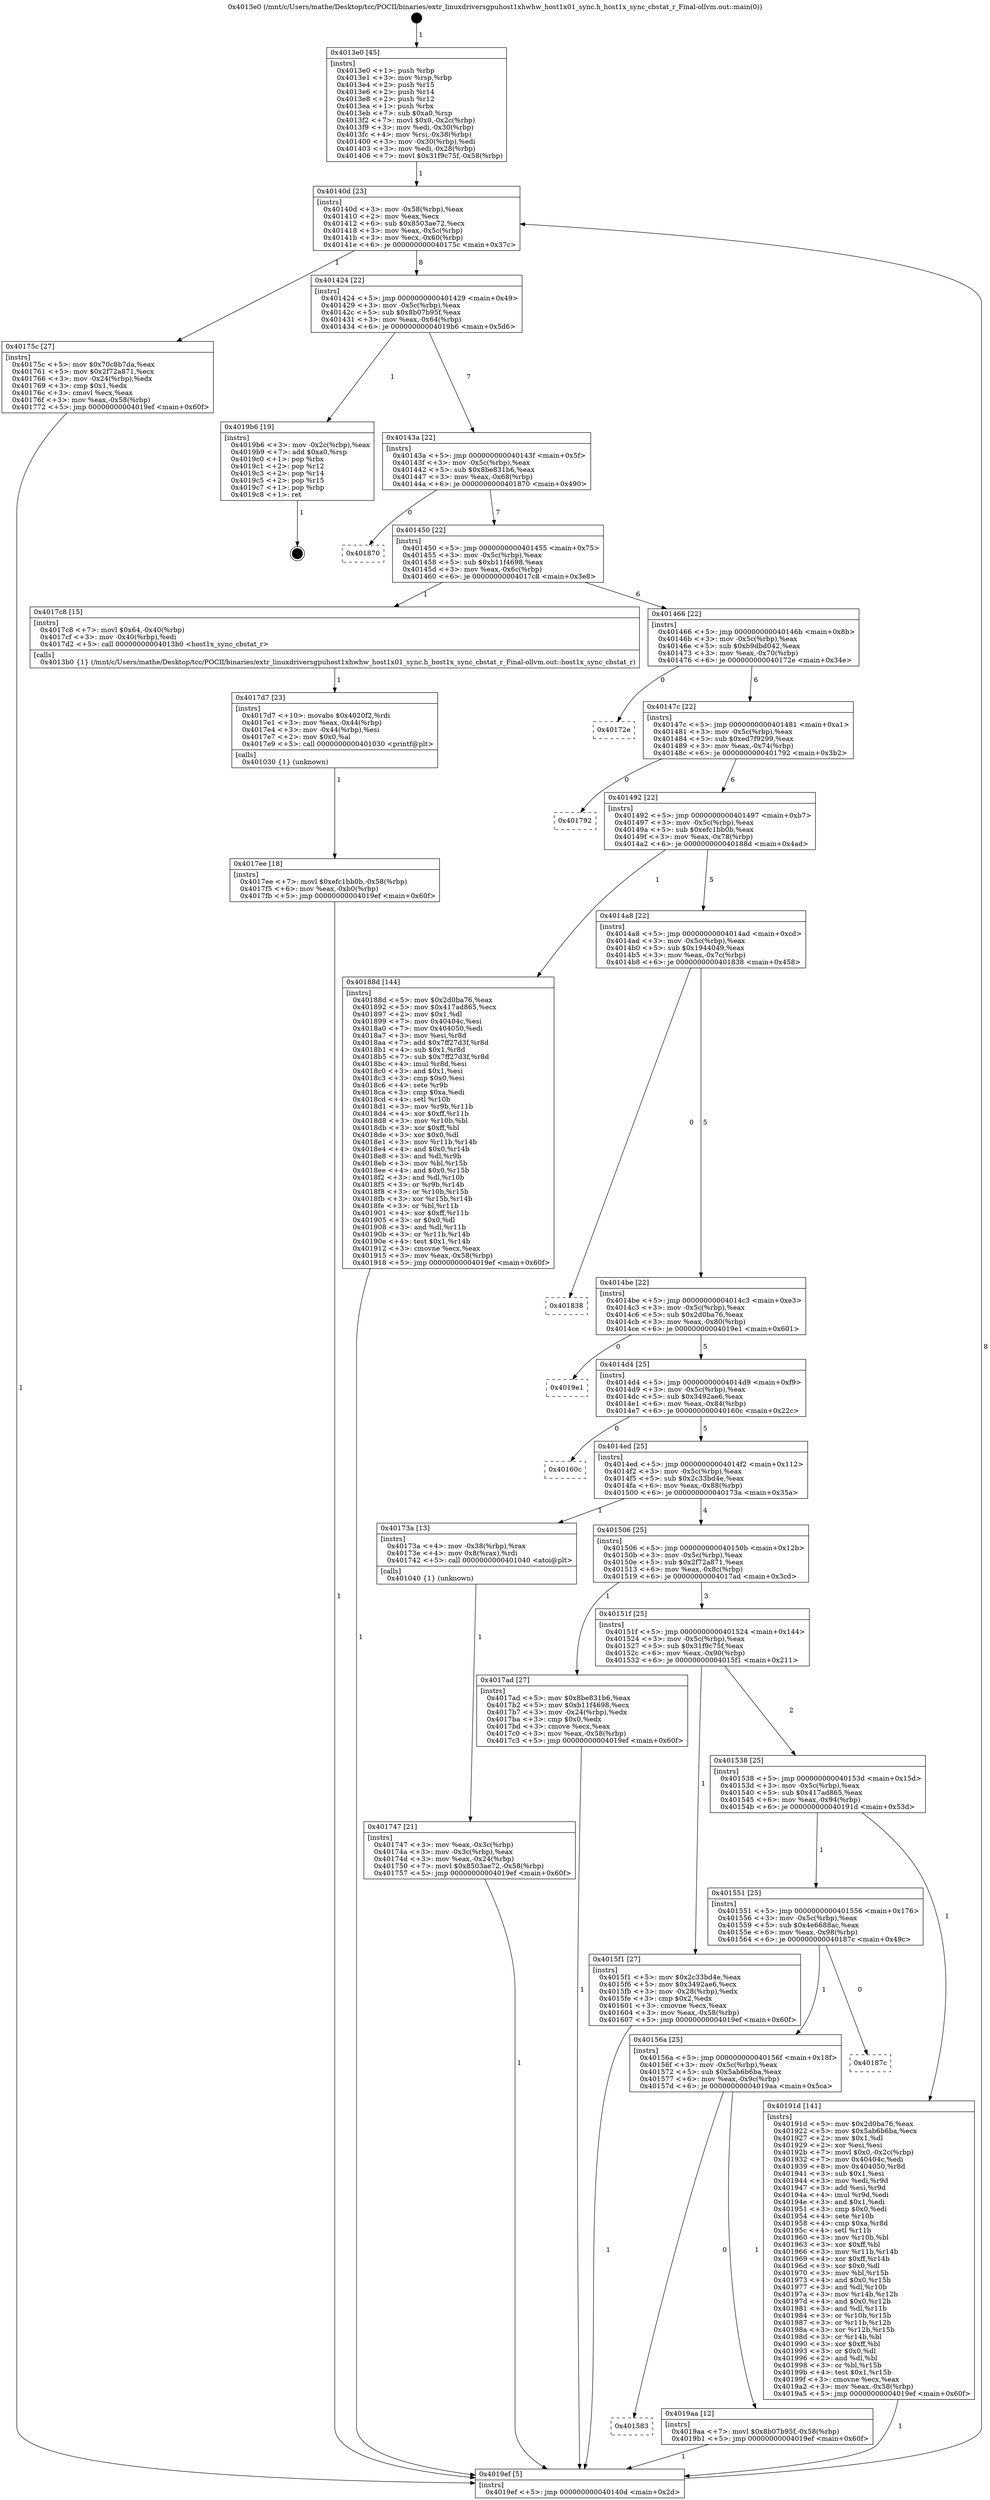 digraph "0x4013e0" {
  label = "0x4013e0 (/mnt/c/Users/mathe/Desktop/tcc/POCII/binaries/extr_linuxdriversgpuhost1xhwhw_host1x01_sync.h_host1x_sync_cbstat_r_Final-ollvm.out::main(0))"
  labelloc = "t"
  node[shape=record]

  Entry [label="",width=0.3,height=0.3,shape=circle,fillcolor=black,style=filled]
  "0x40140d" [label="{
     0x40140d [23]\l
     | [instrs]\l
     &nbsp;&nbsp;0x40140d \<+3\>: mov -0x58(%rbp),%eax\l
     &nbsp;&nbsp;0x401410 \<+2\>: mov %eax,%ecx\l
     &nbsp;&nbsp;0x401412 \<+6\>: sub $0x8503ae72,%ecx\l
     &nbsp;&nbsp;0x401418 \<+3\>: mov %eax,-0x5c(%rbp)\l
     &nbsp;&nbsp;0x40141b \<+3\>: mov %ecx,-0x60(%rbp)\l
     &nbsp;&nbsp;0x40141e \<+6\>: je 000000000040175c \<main+0x37c\>\l
  }"]
  "0x40175c" [label="{
     0x40175c [27]\l
     | [instrs]\l
     &nbsp;&nbsp;0x40175c \<+5\>: mov $0x70c8b7da,%eax\l
     &nbsp;&nbsp;0x401761 \<+5\>: mov $0x2f72a871,%ecx\l
     &nbsp;&nbsp;0x401766 \<+3\>: mov -0x24(%rbp),%edx\l
     &nbsp;&nbsp;0x401769 \<+3\>: cmp $0x1,%edx\l
     &nbsp;&nbsp;0x40176c \<+3\>: cmovl %ecx,%eax\l
     &nbsp;&nbsp;0x40176f \<+3\>: mov %eax,-0x58(%rbp)\l
     &nbsp;&nbsp;0x401772 \<+5\>: jmp 00000000004019ef \<main+0x60f\>\l
  }"]
  "0x401424" [label="{
     0x401424 [22]\l
     | [instrs]\l
     &nbsp;&nbsp;0x401424 \<+5\>: jmp 0000000000401429 \<main+0x49\>\l
     &nbsp;&nbsp;0x401429 \<+3\>: mov -0x5c(%rbp),%eax\l
     &nbsp;&nbsp;0x40142c \<+5\>: sub $0x8b07b95f,%eax\l
     &nbsp;&nbsp;0x401431 \<+3\>: mov %eax,-0x64(%rbp)\l
     &nbsp;&nbsp;0x401434 \<+6\>: je 00000000004019b6 \<main+0x5d6\>\l
  }"]
  Exit [label="",width=0.3,height=0.3,shape=circle,fillcolor=black,style=filled,peripheries=2]
  "0x4019b6" [label="{
     0x4019b6 [19]\l
     | [instrs]\l
     &nbsp;&nbsp;0x4019b6 \<+3\>: mov -0x2c(%rbp),%eax\l
     &nbsp;&nbsp;0x4019b9 \<+7\>: add $0xa0,%rsp\l
     &nbsp;&nbsp;0x4019c0 \<+1\>: pop %rbx\l
     &nbsp;&nbsp;0x4019c1 \<+2\>: pop %r12\l
     &nbsp;&nbsp;0x4019c3 \<+2\>: pop %r14\l
     &nbsp;&nbsp;0x4019c5 \<+2\>: pop %r15\l
     &nbsp;&nbsp;0x4019c7 \<+1\>: pop %rbp\l
     &nbsp;&nbsp;0x4019c8 \<+1\>: ret\l
  }"]
  "0x40143a" [label="{
     0x40143a [22]\l
     | [instrs]\l
     &nbsp;&nbsp;0x40143a \<+5\>: jmp 000000000040143f \<main+0x5f\>\l
     &nbsp;&nbsp;0x40143f \<+3\>: mov -0x5c(%rbp),%eax\l
     &nbsp;&nbsp;0x401442 \<+5\>: sub $0x8be831b6,%eax\l
     &nbsp;&nbsp;0x401447 \<+3\>: mov %eax,-0x68(%rbp)\l
     &nbsp;&nbsp;0x40144a \<+6\>: je 0000000000401870 \<main+0x490\>\l
  }"]
  "0x401583" [label="{
     0x401583\l
  }", style=dashed]
  "0x401870" [label="{
     0x401870\l
  }", style=dashed]
  "0x401450" [label="{
     0x401450 [22]\l
     | [instrs]\l
     &nbsp;&nbsp;0x401450 \<+5\>: jmp 0000000000401455 \<main+0x75\>\l
     &nbsp;&nbsp;0x401455 \<+3\>: mov -0x5c(%rbp),%eax\l
     &nbsp;&nbsp;0x401458 \<+5\>: sub $0xb11f4698,%eax\l
     &nbsp;&nbsp;0x40145d \<+3\>: mov %eax,-0x6c(%rbp)\l
     &nbsp;&nbsp;0x401460 \<+6\>: je 00000000004017c8 \<main+0x3e8\>\l
  }"]
  "0x4019aa" [label="{
     0x4019aa [12]\l
     | [instrs]\l
     &nbsp;&nbsp;0x4019aa \<+7\>: movl $0x8b07b95f,-0x58(%rbp)\l
     &nbsp;&nbsp;0x4019b1 \<+5\>: jmp 00000000004019ef \<main+0x60f\>\l
  }"]
  "0x4017c8" [label="{
     0x4017c8 [15]\l
     | [instrs]\l
     &nbsp;&nbsp;0x4017c8 \<+7\>: movl $0x64,-0x40(%rbp)\l
     &nbsp;&nbsp;0x4017cf \<+3\>: mov -0x40(%rbp),%edi\l
     &nbsp;&nbsp;0x4017d2 \<+5\>: call 00000000004013b0 \<host1x_sync_cbstat_r\>\l
     | [calls]\l
     &nbsp;&nbsp;0x4013b0 \{1\} (/mnt/c/Users/mathe/Desktop/tcc/POCII/binaries/extr_linuxdriversgpuhost1xhwhw_host1x01_sync.h_host1x_sync_cbstat_r_Final-ollvm.out::host1x_sync_cbstat_r)\l
  }"]
  "0x401466" [label="{
     0x401466 [22]\l
     | [instrs]\l
     &nbsp;&nbsp;0x401466 \<+5\>: jmp 000000000040146b \<main+0x8b\>\l
     &nbsp;&nbsp;0x40146b \<+3\>: mov -0x5c(%rbp),%eax\l
     &nbsp;&nbsp;0x40146e \<+5\>: sub $0xb9dbd042,%eax\l
     &nbsp;&nbsp;0x401473 \<+3\>: mov %eax,-0x70(%rbp)\l
     &nbsp;&nbsp;0x401476 \<+6\>: je 000000000040172e \<main+0x34e\>\l
  }"]
  "0x40156a" [label="{
     0x40156a [25]\l
     | [instrs]\l
     &nbsp;&nbsp;0x40156a \<+5\>: jmp 000000000040156f \<main+0x18f\>\l
     &nbsp;&nbsp;0x40156f \<+3\>: mov -0x5c(%rbp),%eax\l
     &nbsp;&nbsp;0x401572 \<+5\>: sub $0x5ab6b6ba,%eax\l
     &nbsp;&nbsp;0x401577 \<+6\>: mov %eax,-0x9c(%rbp)\l
     &nbsp;&nbsp;0x40157d \<+6\>: je 00000000004019aa \<main+0x5ca\>\l
  }"]
  "0x40172e" [label="{
     0x40172e\l
  }", style=dashed]
  "0x40147c" [label="{
     0x40147c [22]\l
     | [instrs]\l
     &nbsp;&nbsp;0x40147c \<+5\>: jmp 0000000000401481 \<main+0xa1\>\l
     &nbsp;&nbsp;0x401481 \<+3\>: mov -0x5c(%rbp),%eax\l
     &nbsp;&nbsp;0x401484 \<+5\>: sub $0xed7f9299,%eax\l
     &nbsp;&nbsp;0x401489 \<+3\>: mov %eax,-0x74(%rbp)\l
     &nbsp;&nbsp;0x40148c \<+6\>: je 0000000000401792 \<main+0x3b2\>\l
  }"]
  "0x40187c" [label="{
     0x40187c\l
  }", style=dashed]
  "0x401792" [label="{
     0x401792\l
  }", style=dashed]
  "0x401492" [label="{
     0x401492 [22]\l
     | [instrs]\l
     &nbsp;&nbsp;0x401492 \<+5\>: jmp 0000000000401497 \<main+0xb7\>\l
     &nbsp;&nbsp;0x401497 \<+3\>: mov -0x5c(%rbp),%eax\l
     &nbsp;&nbsp;0x40149a \<+5\>: sub $0xefc1bb0b,%eax\l
     &nbsp;&nbsp;0x40149f \<+3\>: mov %eax,-0x78(%rbp)\l
     &nbsp;&nbsp;0x4014a2 \<+6\>: je 000000000040188d \<main+0x4ad\>\l
  }"]
  "0x401551" [label="{
     0x401551 [25]\l
     | [instrs]\l
     &nbsp;&nbsp;0x401551 \<+5\>: jmp 0000000000401556 \<main+0x176\>\l
     &nbsp;&nbsp;0x401556 \<+3\>: mov -0x5c(%rbp),%eax\l
     &nbsp;&nbsp;0x401559 \<+5\>: sub $0x4e6688ac,%eax\l
     &nbsp;&nbsp;0x40155e \<+6\>: mov %eax,-0x98(%rbp)\l
     &nbsp;&nbsp;0x401564 \<+6\>: je 000000000040187c \<main+0x49c\>\l
  }"]
  "0x40188d" [label="{
     0x40188d [144]\l
     | [instrs]\l
     &nbsp;&nbsp;0x40188d \<+5\>: mov $0x2d0ba76,%eax\l
     &nbsp;&nbsp;0x401892 \<+5\>: mov $0x417ad865,%ecx\l
     &nbsp;&nbsp;0x401897 \<+2\>: mov $0x1,%dl\l
     &nbsp;&nbsp;0x401899 \<+7\>: mov 0x40404c,%esi\l
     &nbsp;&nbsp;0x4018a0 \<+7\>: mov 0x404050,%edi\l
     &nbsp;&nbsp;0x4018a7 \<+3\>: mov %esi,%r8d\l
     &nbsp;&nbsp;0x4018aa \<+7\>: add $0x7ff27d3f,%r8d\l
     &nbsp;&nbsp;0x4018b1 \<+4\>: sub $0x1,%r8d\l
     &nbsp;&nbsp;0x4018b5 \<+7\>: sub $0x7ff27d3f,%r8d\l
     &nbsp;&nbsp;0x4018bc \<+4\>: imul %r8d,%esi\l
     &nbsp;&nbsp;0x4018c0 \<+3\>: and $0x1,%esi\l
     &nbsp;&nbsp;0x4018c3 \<+3\>: cmp $0x0,%esi\l
     &nbsp;&nbsp;0x4018c6 \<+4\>: sete %r9b\l
     &nbsp;&nbsp;0x4018ca \<+3\>: cmp $0xa,%edi\l
     &nbsp;&nbsp;0x4018cd \<+4\>: setl %r10b\l
     &nbsp;&nbsp;0x4018d1 \<+3\>: mov %r9b,%r11b\l
     &nbsp;&nbsp;0x4018d4 \<+4\>: xor $0xff,%r11b\l
     &nbsp;&nbsp;0x4018d8 \<+3\>: mov %r10b,%bl\l
     &nbsp;&nbsp;0x4018db \<+3\>: xor $0xff,%bl\l
     &nbsp;&nbsp;0x4018de \<+3\>: xor $0x0,%dl\l
     &nbsp;&nbsp;0x4018e1 \<+3\>: mov %r11b,%r14b\l
     &nbsp;&nbsp;0x4018e4 \<+4\>: and $0x0,%r14b\l
     &nbsp;&nbsp;0x4018e8 \<+3\>: and %dl,%r9b\l
     &nbsp;&nbsp;0x4018eb \<+3\>: mov %bl,%r15b\l
     &nbsp;&nbsp;0x4018ee \<+4\>: and $0x0,%r15b\l
     &nbsp;&nbsp;0x4018f2 \<+3\>: and %dl,%r10b\l
     &nbsp;&nbsp;0x4018f5 \<+3\>: or %r9b,%r14b\l
     &nbsp;&nbsp;0x4018f8 \<+3\>: or %r10b,%r15b\l
     &nbsp;&nbsp;0x4018fb \<+3\>: xor %r15b,%r14b\l
     &nbsp;&nbsp;0x4018fe \<+3\>: or %bl,%r11b\l
     &nbsp;&nbsp;0x401901 \<+4\>: xor $0xff,%r11b\l
     &nbsp;&nbsp;0x401905 \<+3\>: or $0x0,%dl\l
     &nbsp;&nbsp;0x401908 \<+3\>: and %dl,%r11b\l
     &nbsp;&nbsp;0x40190b \<+3\>: or %r11b,%r14b\l
     &nbsp;&nbsp;0x40190e \<+4\>: test $0x1,%r14b\l
     &nbsp;&nbsp;0x401912 \<+3\>: cmovne %ecx,%eax\l
     &nbsp;&nbsp;0x401915 \<+3\>: mov %eax,-0x58(%rbp)\l
     &nbsp;&nbsp;0x401918 \<+5\>: jmp 00000000004019ef \<main+0x60f\>\l
  }"]
  "0x4014a8" [label="{
     0x4014a8 [22]\l
     | [instrs]\l
     &nbsp;&nbsp;0x4014a8 \<+5\>: jmp 00000000004014ad \<main+0xcd\>\l
     &nbsp;&nbsp;0x4014ad \<+3\>: mov -0x5c(%rbp),%eax\l
     &nbsp;&nbsp;0x4014b0 \<+5\>: sub $0x1944049,%eax\l
     &nbsp;&nbsp;0x4014b5 \<+3\>: mov %eax,-0x7c(%rbp)\l
     &nbsp;&nbsp;0x4014b8 \<+6\>: je 0000000000401838 \<main+0x458\>\l
  }"]
  "0x40191d" [label="{
     0x40191d [141]\l
     | [instrs]\l
     &nbsp;&nbsp;0x40191d \<+5\>: mov $0x2d0ba76,%eax\l
     &nbsp;&nbsp;0x401922 \<+5\>: mov $0x5ab6b6ba,%ecx\l
     &nbsp;&nbsp;0x401927 \<+2\>: mov $0x1,%dl\l
     &nbsp;&nbsp;0x401929 \<+2\>: xor %esi,%esi\l
     &nbsp;&nbsp;0x40192b \<+7\>: movl $0x0,-0x2c(%rbp)\l
     &nbsp;&nbsp;0x401932 \<+7\>: mov 0x40404c,%edi\l
     &nbsp;&nbsp;0x401939 \<+8\>: mov 0x404050,%r8d\l
     &nbsp;&nbsp;0x401941 \<+3\>: sub $0x1,%esi\l
     &nbsp;&nbsp;0x401944 \<+3\>: mov %edi,%r9d\l
     &nbsp;&nbsp;0x401947 \<+3\>: add %esi,%r9d\l
     &nbsp;&nbsp;0x40194a \<+4\>: imul %r9d,%edi\l
     &nbsp;&nbsp;0x40194e \<+3\>: and $0x1,%edi\l
     &nbsp;&nbsp;0x401951 \<+3\>: cmp $0x0,%edi\l
     &nbsp;&nbsp;0x401954 \<+4\>: sete %r10b\l
     &nbsp;&nbsp;0x401958 \<+4\>: cmp $0xa,%r8d\l
     &nbsp;&nbsp;0x40195c \<+4\>: setl %r11b\l
     &nbsp;&nbsp;0x401960 \<+3\>: mov %r10b,%bl\l
     &nbsp;&nbsp;0x401963 \<+3\>: xor $0xff,%bl\l
     &nbsp;&nbsp;0x401966 \<+3\>: mov %r11b,%r14b\l
     &nbsp;&nbsp;0x401969 \<+4\>: xor $0xff,%r14b\l
     &nbsp;&nbsp;0x40196d \<+3\>: xor $0x0,%dl\l
     &nbsp;&nbsp;0x401970 \<+3\>: mov %bl,%r15b\l
     &nbsp;&nbsp;0x401973 \<+4\>: and $0x0,%r15b\l
     &nbsp;&nbsp;0x401977 \<+3\>: and %dl,%r10b\l
     &nbsp;&nbsp;0x40197a \<+3\>: mov %r14b,%r12b\l
     &nbsp;&nbsp;0x40197d \<+4\>: and $0x0,%r12b\l
     &nbsp;&nbsp;0x401981 \<+3\>: and %dl,%r11b\l
     &nbsp;&nbsp;0x401984 \<+3\>: or %r10b,%r15b\l
     &nbsp;&nbsp;0x401987 \<+3\>: or %r11b,%r12b\l
     &nbsp;&nbsp;0x40198a \<+3\>: xor %r12b,%r15b\l
     &nbsp;&nbsp;0x40198d \<+3\>: or %r14b,%bl\l
     &nbsp;&nbsp;0x401990 \<+3\>: xor $0xff,%bl\l
     &nbsp;&nbsp;0x401993 \<+3\>: or $0x0,%dl\l
     &nbsp;&nbsp;0x401996 \<+2\>: and %dl,%bl\l
     &nbsp;&nbsp;0x401998 \<+3\>: or %bl,%r15b\l
     &nbsp;&nbsp;0x40199b \<+4\>: test $0x1,%r15b\l
     &nbsp;&nbsp;0x40199f \<+3\>: cmovne %ecx,%eax\l
     &nbsp;&nbsp;0x4019a2 \<+3\>: mov %eax,-0x58(%rbp)\l
     &nbsp;&nbsp;0x4019a5 \<+5\>: jmp 00000000004019ef \<main+0x60f\>\l
  }"]
  "0x401838" [label="{
     0x401838\l
  }", style=dashed]
  "0x4014be" [label="{
     0x4014be [22]\l
     | [instrs]\l
     &nbsp;&nbsp;0x4014be \<+5\>: jmp 00000000004014c3 \<main+0xe3\>\l
     &nbsp;&nbsp;0x4014c3 \<+3\>: mov -0x5c(%rbp),%eax\l
     &nbsp;&nbsp;0x4014c6 \<+5\>: sub $0x2d0ba76,%eax\l
     &nbsp;&nbsp;0x4014cb \<+3\>: mov %eax,-0x80(%rbp)\l
     &nbsp;&nbsp;0x4014ce \<+6\>: je 00000000004019e1 \<main+0x601\>\l
  }"]
  "0x4017ee" [label="{
     0x4017ee [18]\l
     | [instrs]\l
     &nbsp;&nbsp;0x4017ee \<+7\>: movl $0xefc1bb0b,-0x58(%rbp)\l
     &nbsp;&nbsp;0x4017f5 \<+6\>: mov %eax,-0xb0(%rbp)\l
     &nbsp;&nbsp;0x4017fb \<+5\>: jmp 00000000004019ef \<main+0x60f\>\l
  }"]
  "0x4019e1" [label="{
     0x4019e1\l
  }", style=dashed]
  "0x4014d4" [label="{
     0x4014d4 [25]\l
     | [instrs]\l
     &nbsp;&nbsp;0x4014d4 \<+5\>: jmp 00000000004014d9 \<main+0xf9\>\l
     &nbsp;&nbsp;0x4014d9 \<+3\>: mov -0x5c(%rbp),%eax\l
     &nbsp;&nbsp;0x4014dc \<+5\>: sub $0x3492ae6,%eax\l
     &nbsp;&nbsp;0x4014e1 \<+6\>: mov %eax,-0x84(%rbp)\l
     &nbsp;&nbsp;0x4014e7 \<+6\>: je 000000000040160c \<main+0x22c\>\l
  }"]
  "0x4017d7" [label="{
     0x4017d7 [23]\l
     | [instrs]\l
     &nbsp;&nbsp;0x4017d7 \<+10\>: movabs $0x4020f2,%rdi\l
     &nbsp;&nbsp;0x4017e1 \<+3\>: mov %eax,-0x44(%rbp)\l
     &nbsp;&nbsp;0x4017e4 \<+3\>: mov -0x44(%rbp),%esi\l
     &nbsp;&nbsp;0x4017e7 \<+2\>: mov $0x0,%al\l
     &nbsp;&nbsp;0x4017e9 \<+5\>: call 0000000000401030 \<printf@plt\>\l
     | [calls]\l
     &nbsp;&nbsp;0x401030 \{1\} (unknown)\l
  }"]
  "0x40160c" [label="{
     0x40160c\l
  }", style=dashed]
  "0x4014ed" [label="{
     0x4014ed [25]\l
     | [instrs]\l
     &nbsp;&nbsp;0x4014ed \<+5\>: jmp 00000000004014f2 \<main+0x112\>\l
     &nbsp;&nbsp;0x4014f2 \<+3\>: mov -0x5c(%rbp),%eax\l
     &nbsp;&nbsp;0x4014f5 \<+5\>: sub $0x2c33bd4e,%eax\l
     &nbsp;&nbsp;0x4014fa \<+6\>: mov %eax,-0x88(%rbp)\l
     &nbsp;&nbsp;0x401500 \<+6\>: je 000000000040173a \<main+0x35a\>\l
  }"]
  "0x401747" [label="{
     0x401747 [21]\l
     | [instrs]\l
     &nbsp;&nbsp;0x401747 \<+3\>: mov %eax,-0x3c(%rbp)\l
     &nbsp;&nbsp;0x40174a \<+3\>: mov -0x3c(%rbp),%eax\l
     &nbsp;&nbsp;0x40174d \<+3\>: mov %eax,-0x24(%rbp)\l
     &nbsp;&nbsp;0x401750 \<+7\>: movl $0x8503ae72,-0x58(%rbp)\l
     &nbsp;&nbsp;0x401757 \<+5\>: jmp 00000000004019ef \<main+0x60f\>\l
  }"]
  "0x40173a" [label="{
     0x40173a [13]\l
     | [instrs]\l
     &nbsp;&nbsp;0x40173a \<+4\>: mov -0x38(%rbp),%rax\l
     &nbsp;&nbsp;0x40173e \<+4\>: mov 0x8(%rax),%rdi\l
     &nbsp;&nbsp;0x401742 \<+5\>: call 0000000000401040 \<atoi@plt\>\l
     | [calls]\l
     &nbsp;&nbsp;0x401040 \{1\} (unknown)\l
  }"]
  "0x401506" [label="{
     0x401506 [25]\l
     | [instrs]\l
     &nbsp;&nbsp;0x401506 \<+5\>: jmp 000000000040150b \<main+0x12b\>\l
     &nbsp;&nbsp;0x40150b \<+3\>: mov -0x5c(%rbp),%eax\l
     &nbsp;&nbsp;0x40150e \<+5\>: sub $0x2f72a871,%eax\l
     &nbsp;&nbsp;0x401513 \<+6\>: mov %eax,-0x8c(%rbp)\l
     &nbsp;&nbsp;0x401519 \<+6\>: je 00000000004017ad \<main+0x3cd\>\l
  }"]
  "0x4013e0" [label="{
     0x4013e0 [45]\l
     | [instrs]\l
     &nbsp;&nbsp;0x4013e0 \<+1\>: push %rbp\l
     &nbsp;&nbsp;0x4013e1 \<+3\>: mov %rsp,%rbp\l
     &nbsp;&nbsp;0x4013e4 \<+2\>: push %r15\l
     &nbsp;&nbsp;0x4013e6 \<+2\>: push %r14\l
     &nbsp;&nbsp;0x4013e8 \<+2\>: push %r12\l
     &nbsp;&nbsp;0x4013ea \<+1\>: push %rbx\l
     &nbsp;&nbsp;0x4013eb \<+7\>: sub $0xa0,%rsp\l
     &nbsp;&nbsp;0x4013f2 \<+7\>: movl $0x0,-0x2c(%rbp)\l
     &nbsp;&nbsp;0x4013f9 \<+3\>: mov %edi,-0x30(%rbp)\l
     &nbsp;&nbsp;0x4013fc \<+4\>: mov %rsi,-0x38(%rbp)\l
     &nbsp;&nbsp;0x401400 \<+3\>: mov -0x30(%rbp),%edi\l
     &nbsp;&nbsp;0x401403 \<+3\>: mov %edi,-0x28(%rbp)\l
     &nbsp;&nbsp;0x401406 \<+7\>: movl $0x31f9c75f,-0x58(%rbp)\l
  }"]
  "0x4017ad" [label="{
     0x4017ad [27]\l
     | [instrs]\l
     &nbsp;&nbsp;0x4017ad \<+5\>: mov $0x8be831b6,%eax\l
     &nbsp;&nbsp;0x4017b2 \<+5\>: mov $0xb11f4698,%ecx\l
     &nbsp;&nbsp;0x4017b7 \<+3\>: mov -0x24(%rbp),%edx\l
     &nbsp;&nbsp;0x4017ba \<+3\>: cmp $0x0,%edx\l
     &nbsp;&nbsp;0x4017bd \<+3\>: cmove %ecx,%eax\l
     &nbsp;&nbsp;0x4017c0 \<+3\>: mov %eax,-0x58(%rbp)\l
     &nbsp;&nbsp;0x4017c3 \<+5\>: jmp 00000000004019ef \<main+0x60f\>\l
  }"]
  "0x40151f" [label="{
     0x40151f [25]\l
     | [instrs]\l
     &nbsp;&nbsp;0x40151f \<+5\>: jmp 0000000000401524 \<main+0x144\>\l
     &nbsp;&nbsp;0x401524 \<+3\>: mov -0x5c(%rbp),%eax\l
     &nbsp;&nbsp;0x401527 \<+5\>: sub $0x31f9c75f,%eax\l
     &nbsp;&nbsp;0x40152c \<+6\>: mov %eax,-0x90(%rbp)\l
     &nbsp;&nbsp;0x401532 \<+6\>: je 00000000004015f1 \<main+0x211\>\l
  }"]
  "0x4019ef" [label="{
     0x4019ef [5]\l
     | [instrs]\l
     &nbsp;&nbsp;0x4019ef \<+5\>: jmp 000000000040140d \<main+0x2d\>\l
  }"]
  "0x4015f1" [label="{
     0x4015f1 [27]\l
     | [instrs]\l
     &nbsp;&nbsp;0x4015f1 \<+5\>: mov $0x2c33bd4e,%eax\l
     &nbsp;&nbsp;0x4015f6 \<+5\>: mov $0x3492ae6,%ecx\l
     &nbsp;&nbsp;0x4015fb \<+3\>: mov -0x28(%rbp),%edx\l
     &nbsp;&nbsp;0x4015fe \<+3\>: cmp $0x2,%edx\l
     &nbsp;&nbsp;0x401601 \<+3\>: cmovne %ecx,%eax\l
     &nbsp;&nbsp;0x401604 \<+3\>: mov %eax,-0x58(%rbp)\l
     &nbsp;&nbsp;0x401607 \<+5\>: jmp 00000000004019ef \<main+0x60f\>\l
  }"]
  "0x401538" [label="{
     0x401538 [25]\l
     | [instrs]\l
     &nbsp;&nbsp;0x401538 \<+5\>: jmp 000000000040153d \<main+0x15d\>\l
     &nbsp;&nbsp;0x40153d \<+3\>: mov -0x5c(%rbp),%eax\l
     &nbsp;&nbsp;0x401540 \<+5\>: sub $0x417ad865,%eax\l
     &nbsp;&nbsp;0x401545 \<+6\>: mov %eax,-0x94(%rbp)\l
     &nbsp;&nbsp;0x40154b \<+6\>: je 000000000040191d \<main+0x53d\>\l
  }"]
  Entry -> "0x4013e0" [label=" 1"]
  "0x40140d" -> "0x40175c" [label=" 1"]
  "0x40140d" -> "0x401424" [label=" 8"]
  "0x4019b6" -> Exit [label=" 1"]
  "0x401424" -> "0x4019b6" [label=" 1"]
  "0x401424" -> "0x40143a" [label=" 7"]
  "0x4019aa" -> "0x4019ef" [label=" 1"]
  "0x40143a" -> "0x401870" [label=" 0"]
  "0x40143a" -> "0x401450" [label=" 7"]
  "0x40156a" -> "0x401583" [label=" 0"]
  "0x401450" -> "0x4017c8" [label=" 1"]
  "0x401450" -> "0x401466" [label=" 6"]
  "0x40156a" -> "0x4019aa" [label=" 1"]
  "0x401466" -> "0x40172e" [label=" 0"]
  "0x401466" -> "0x40147c" [label=" 6"]
  "0x401551" -> "0x40156a" [label=" 1"]
  "0x40147c" -> "0x401792" [label=" 0"]
  "0x40147c" -> "0x401492" [label=" 6"]
  "0x401551" -> "0x40187c" [label=" 0"]
  "0x401492" -> "0x40188d" [label=" 1"]
  "0x401492" -> "0x4014a8" [label=" 5"]
  "0x40191d" -> "0x4019ef" [label=" 1"]
  "0x4014a8" -> "0x401838" [label=" 0"]
  "0x4014a8" -> "0x4014be" [label=" 5"]
  "0x401538" -> "0x401551" [label=" 1"]
  "0x4014be" -> "0x4019e1" [label=" 0"]
  "0x4014be" -> "0x4014d4" [label=" 5"]
  "0x401538" -> "0x40191d" [label=" 1"]
  "0x4014d4" -> "0x40160c" [label=" 0"]
  "0x4014d4" -> "0x4014ed" [label=" 5"]
  "0x40188d" -> "0x4019ef" [label=" 1"]
  "0x4014ed" -> "0x40173a" [label=" 1"]
  "0x4014ed" -> "0x401506" [label=" 4"]
  "0x4017ee" -> "0x4019ef" [label=" 1"]
  "0x401506" -> "0x4017ad" [label=" 1"]
  "0x401506" -> "0x40151f" [label=" 3"]
  "0x4017d7" -> "0x4017ee" [label=" 1"]
  "0x40151f" -> "0x4015f1" [label=" 1"]
  "0x40151f" -> "0x401538" [label=" 2"]
  "0x4015f1" -> "0x4019ef" [label=" 1"]
  "0x4013e0" -> "0x40140d" [label=" 1"]
  "0x4019ef" -> "0x40140d" [label=" 8"]
  "0x40173a" -> "0x401747" [label=" 1"]
  "0x401747" -> "0x4019ef" [label=" 1"]
  "0x40175c" -> "0x4019ef" [label=" 1"]
  "0x4017ad" -> "0x4019ef" [label=" 1"]
  "0x4017c8" -> "0x4017d7" [label=" 1"]
}
